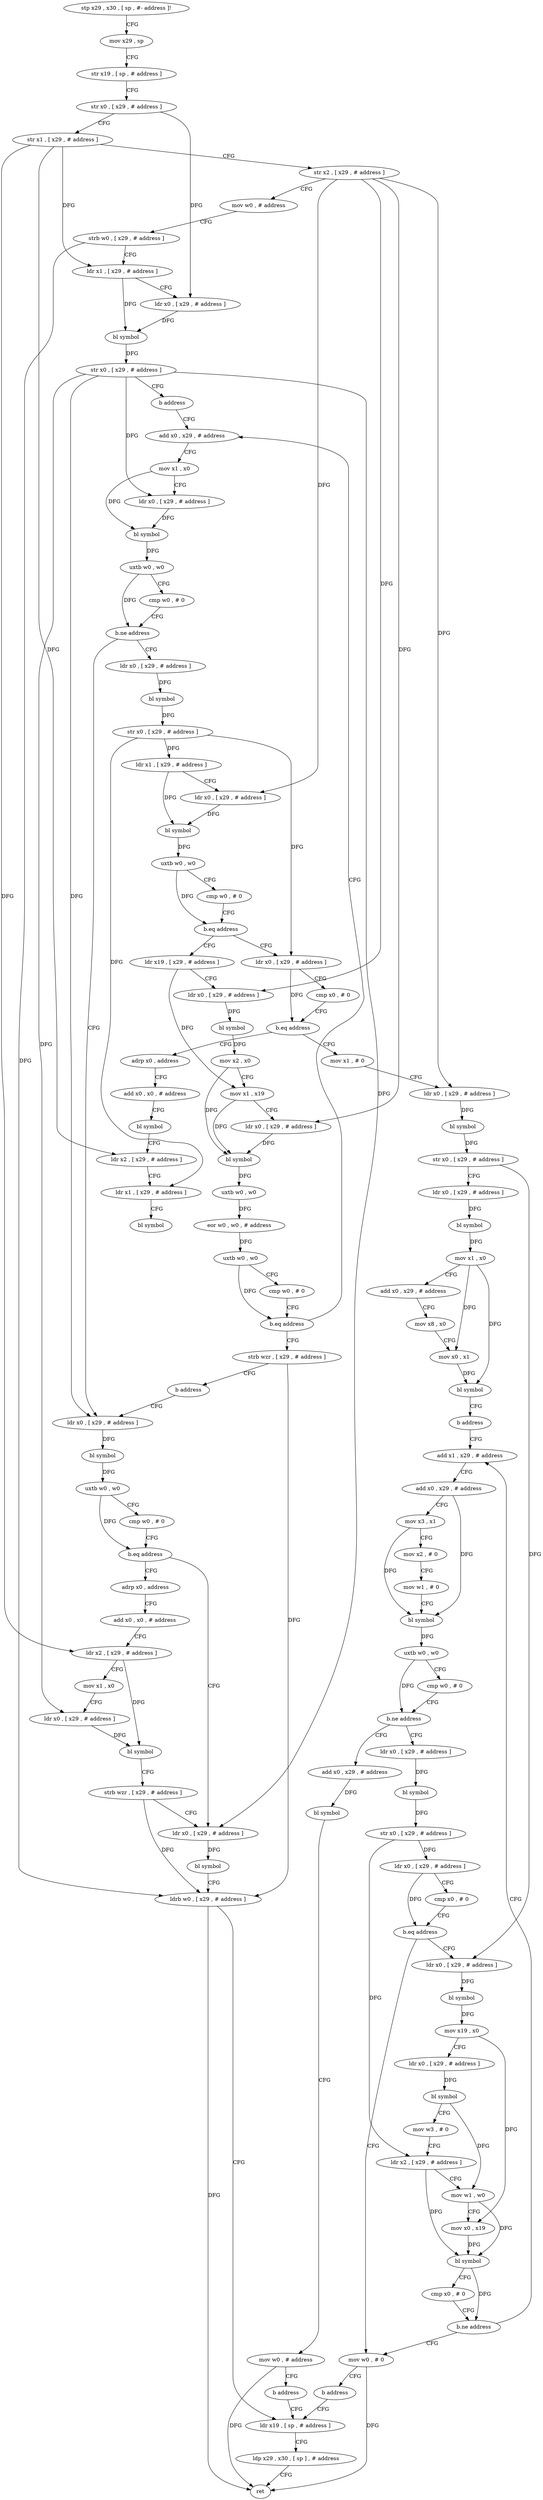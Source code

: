 digraph "func" {
"4216436" [label = "stp x29 , x30 , [ sp , #- address ]!" ]
"4216440" [label = "mov x29 , sp" ]
"4216444" [label = "str x19 , [ sp , # address ]" ]
"4216448" [label = "str x0 , [ x29 , # address ]" ]
"4216452" [label = "str x1 , [ x29 , # address ]" ]
"4216456" [label = "str x2 , [ x29 , # address ]" ]
"4216460" [label = "mov w0 , # address" ]
"4216464" [label = "strb w0 , [ x29 , # address ]" ]
"4216468" [label = "ldr x1 , [ x29 , # address ]" ]
"4216472" [label = "ldr x0 , [ x29 , # address ]" ]
"4216476" [label = "bl symbol" ]
"4216480" [label = "str x0 , [ x29 , # address ]" ]
"4216484" [label = "b address" ]
"4216800" [label = "add x0 , x29 , # address" ]
"4216804" [label = "mov x1 , x0" ]
"4216808" [label = "ldr x0 , [ x29 , # address ]" ]
"4216812" [label = "bl symbol" ]
"4216816" [label = "uxtb w0 , w0" ]
"4216820" [label = "cmp w0 , # 0" ]
"4216824" [label = "b.ne address" ]
"4216488" [label = "ldr x0 , [ x29 , # address ]" ]
"4216828" [label = "ldr x0 , [ x29 , # address ]" ]
"4216492" [label = "bl symbol" ]
"4216496" [label = "str x0 , [ x29 , # address ]" ]
"4216500" [label = "ldr x1 , [ x29 , # address ]" ]
"4216504" [label = "ldr x0 , [ x29 , # address ]" ]
"4216508" [label = "bl symbol" ]
"4216512" [label = "uxtb w0 , w0" ]
"4216516" [label = "cmp w0 , # 0" ]
"4216520" [label = "b.eq address" ]
"4216744" [label = "ldr x19 , [ x29 , # address ]" ]
"4216524" [label = "ldr x0 , [ x29 , # address ]" ]
"4216832" [label = "bl symbol" ]
"4216836" [label = "uxtb w0 , w0" ]
"4216840" [label = "cmp w0 , # 0" ]
"4216844" [label = "b.eq address" ]
"4216876" [label = "ldr x0 , [ x29 , # address ]" ]
"4216848" [label = "adrp x0 , address" ]
"4216748" [label = "ldr x0 , [ x29 , # address ]" ]
"4216752" [label = "bl symbol" ]
"4216756" [label = "mov x2 , x0" ]
"4216760" [label = "mov x1 , x19" ]
"4216764" [label = "ldr x0 , [ x29 , # address ]" ]
"4216768" [label = "bl symbol" ]
"4216772" [label = "uxtb w0 , w0" ]
"4216776" [label = "eor w0 , w0 , # address" ]
"4216780" [label = "uxtb w0 , w0" ]
"4216784" [label = "cmp w0 , # 0" ]
"4216788" [label = "b.eq address" ]
"4216792" [label = "strb wzr , [ x29 , # address ]" ]
"4216528" [label = "cmp x0 , # 0" ]
"4216532" [label = "b.eq address" ]
"4216564" [label = "mov x1 , # 0" ]
"4216536" [label = "adrp x0 , address" ]
"4216880" [label = "bl symbol" ]
"4216884" [label = "ldrb w0 , [ x29 , # address ]" ]
"4216888" [label = "ldr x19 , [ sp , # address ]" ]
"4216852" [label = "add x0 , x0 , # address" ]
"4216856" [label = "ldr x2 , [ x29 , # address ]" ]
"4216860" [label = "mov x1 , x0" ]
"4216864" [label = "ldr x0 , [ x29 , # address ]" ]
"4216868" [label = "bl symbol" ]
"4216872" [label = "strb wzr , [ x29 , # address ]" ]
"4216796" [label = "b address" ]
"4216568" [label = "ldr x0 , [ x29 , # address ]" ]
"4216572" [label = "bl symbol" ]
"4216576" [label = "str x0 , [ x29 , # address ]" ]
"4216580" [label = "ldr x0 , [ x29 , # address ]" ]
"4216584" [label = "bl symbol" ]
"4216588" [label = "mov x1 , x0" ]
"4216592" [label = "add x0 , x29 , # address" ]
"4216596" [label = "mov x8 , x0" ]
"4216600" [label = "mov x0 , x1" ]
"4216604" [label = "bl symbol" ]
"4216608" [label = "b address" ]
"4216692" [label = "add x1 , x29 , # address" ]
"4216540" [label = "add x0 , x0 , # address" ]
"4216544" [label = "bl symbol" ]
"4216548" [label = "ldr x2 , [ x29 , # address ]" ]
"4216552" [label = "ldr x1 , [ x29 , # address ]" ]
"4216556" [label = "bl symbol" ]
"4216696" [label = "add x0 , x29 , # address" ]
"4216700" [label = "mov x3 , x1" ]
"4216704" [label = "mov x2 , # 0" ]
"4216708" [label = "mov w1 , # 0" ]
"4216712" [label = "bl symbol" ]
"4216716" [label = "uxtb w0 , w0" ]
"4216720" [label = "cmp w0 , # 0" ]
"4216724" [label = "b.ne address" ]
"4216612" [label = "ldr x0 , [ x29 , # address ]" ]
"4216728" [label = "add x0 , x29 , # address" ]
"4216616" [label = "bl symbol" ]
"4216620" [label = "str x0 , [ x29 , # address ]" ]
"4216624" [label = "ldr x0 , [ x29 , # address ]" ]
"4216628" [label = "cmp x0 , # 0" ]
"4216632" [label = "b.eq address" ]
"4216684" [label = "mov w0 , # 0" ]
"4216636" [label = "ldr x0 , [ x29 , # address ]" ]
"4216732" [label = "bl symbol" ]
"4216736" [label = "mov w0 , # address" ]
"4216740" [label = "b address" ]
"4216688" [label = "b address" ]
"4216640" [label = "bl symbol" ]
"4216644" [label = "mov x19 , x0" ]
"4216648" [label = "ldr x0 , [ x29 , # address ]" ]
"4216652" [label = "bl symbol" ]
"4216656" [label = "mov w3 , # 0" ]
"4216660" [label = "ldr x2 , [ x29 , # address ]" ]
"4216664" [label = "mov w1 , w0" ]
"4216668" [label = "mov x0 , x19" ]
"4216672" [label = "bl symbol" ]
"4216676" [label = "cmp x0 , # 0" ]
"4216680" [label = "b.ne address" ]
"4216892" [label = "ldp x29 , x30 , [ sp ] , # address" ]
"4216896" [label = "ret" ]
"4216436" -> "4216440" [ label = "CFG" ]
"4216440" -> "4216444" [ label = "CFG" ]
"4216444" -> "4216448" [ label = "CFG" ]
"4216448" -> "4216452" [ label = "CFG" ]
"4216448" -> "4216472" [ label = "DFG" ]
"4216452" -> "4216456" [ label = "CFG" ]
"4216452" -> "4216468" [ label = "DFG" ]
"4216452" -> "4216856" [ label = "DFG" ]
"4216452" -> "4216548" [ label = "DFG" ]
"4216456" -> "4216460" [ label = "CFG" ]
"4216456" -> "4216504" [ label = "DFG" ]
"4216456" -> "4216748" [ label = "DFG" ]
"4216456" -> "4216764" [ label = "DFG" ]
"4216456" -> "4216568" [ label = "DFG" ]
"4216460" -> "4216464" [ label = "CFG" ]
"4216464" -> "4216468" [ label = "CFG" ]
"4216464" -> "4216884" [ label = "DFG" ]
"4216468" -> "4216472" [ label = "CFG" ]
"4216468" -> "4216476" [ label = "DFG" ]
"4216472" -> "4216476" [ label = "DFG" ]
"4216476" -> "4216480" [ label = "DFG" ]
"4216480" -> "4216484" [ label = "CFG" ]
"4216480" -> "4216808" [ label = "DFG" ]
"4216480" -> "4216828" [ label = "DFG" ]
"4216480" -> "4216876" [ label = "DFG" ]
"4216480" -> "4216864" [ label = "DFG" ]
"4216484" -> "4216800" [ label = "CFG" ]
"4216800" -> "4216804" [ label = "CFG" ]
"4216804" -> "4216808" [ label = "CFG" ]
"4216804" -> "4216812" [ label = "DFG" ]
"4216808" -> "4216812" [ label = "DFG" ]
"4216812" -> "4216816" [ label = "DFG" ]
"4216816" -> "4216820" [ label = "CFG" ]
"4216816" -> "4216824" [ label = "DFG" ]
"4216820" -> "4216824" [ label = "CFG" ]
"4216824" -> "4216488" [ label = "CFG" ]
"4216824" -> "4216828" [ label = "CFG" ]
"4216488" -> "4216492" [ label = "DFG" ]
"4216828" -> "4216832" [ label = "DFG" ]
"4216492" -> "4216496" [ label = "DFG" ]
"4216496" -> "4216500" [ label = "DFG" ]
"4216496" -> "4216524" [ label = "DFG" ]
"4216496" -> "4216552" [ label = "DFG" ]
"4216500" -> "4216504" [ label = "CFG" ]
"4216500" -> "4216508" [ label = "DFG" ]
"4216504" -> "4216508" [ label = "DFG" ]
"4216508" -> "4216512" [ label = "DFG" ]
"4216512" -> "4216516" [ label = "CFG" ]
"4216512" -> "4216520" [ label = "DFG" ]
"4216516" -> "4216520" [ label = "CFG" ]
"4216520" -> "4216744" [ label = "CFG" ]
"4216520" -> "4216524" [ label = "CFG" ]
"4216744" -> "4216748" [ label = "CFG" ]
"4216744" -> "4216760" [ label = "DFG" ]
"4216524" -> "4216528" [ label = "CFG" ]
"4216524" -> "4216532" [ label = "DFG" ]
"4216832" -> "4216836" [ label = "DFG" ]
"4216836" -> "4216840" [ label = "CFG" ]
"4216836" -> "4216844" [ label = "DFG" ]
"4216840" -> "4216844" [ label = "CFG" ]
"4216844" -> "4216876" [ label = "CFG" ]
"4216844" -> "4216848" [ label = "CFG" ]
"4216876" -> "4216880" [ label = "DFG" ]
"4216848" -> "4216852" [ label = "CFG" ]
"4216748" -> "4216752" [ label = "DFG" ]
"4216752" -> "4216756" [ label = "DFG" ]
"4216756" -> "4216760" [ label = "CFG" ]
"4216756" -> "4216768" [ label = "DFG" ]
"4216760" -> "4216764" [ label = "CFG" ]
"4216760" -> "4216768" [ label = "DFG" ]
"4216764" -> "4216768" [ label = "DFG" ]
"4216768" -> "4216772" [ label = "DFG" ]
"4216772" -> "4216776" [ label = "DFG" ]
"4216776" -> "4216780" [ label = "DFG" ]
"4216780" -> "4216784" [ label = "CFG" ]
"4216780" -> "4216788" [ label = "DFG" ]
"4216784" -> "4216788" [ label = "CFG" ]
"4216788" -> "4216800" [ label = "CFG" ]
"4216788" -> "4216792" [ label = "CFG" ]
"4216792" -> "4216796" [ label = "CFG" ]
"4216792" -> "4216884" [ label = "DFG" ]
"4216528" -> "4216532" [ label = "CFG" ]
"4216532" -> "4216564" [ label = "CFG" ]
"4216532" -> "4216536" [ label = "CFG" ]
"4216564" -> "4216568" [ label = "CFG" ]
"4216536" -> "4216540" [ label = "CFG" ]
"4216880" -> "4216884" [ label = "CFG" ]
"4216884" -> "4216888" [ label = "CFG" ]
"4216884" -> "4216896" [ label = "DFG" ]
"4216888" -> "4216892" [ label = "CFG" ]
"4216852" -> "4216856" [ label = "CFG" ]
"4216856" -> "4216860" [ label = "CFG" ]
"4216856" -> "4216868" [ label = "DFG" ]
"4216860" -> "4216864" [ label = "CFG" ]
"4216864" -> "4216868" [ label = "DFG" ]
"4216868" -> "4216872" [ label = "CFG" ]
"4216872" -> "4216876" [ label = "CFG" ]
"4216872" -> "4216884" [ label = "DFG" ]
"4216796" -> "4216828" [ label = "CFG" ]
"4216568" -> "4216572" [ label = "DFG" ]
"4216572" -> "4216576" [ label = "DFG" ]
"4216576" -> "4216580" [ label = "CFG" ]
"4216576" -> "4216636" [ label = "DFG" ]
"4216580" -> "4216584" [ label = "DFG" ]
"4216584" -> "4216588" [ label = "DFG" ]
"4216588" -> "4216592" [ label = "CFG" ]
"4216588" -> "4216600" [ label = "DFG" ]
"4216588" -> "4216604" [ label = "DFG" ]
"4216592" -> "4216596" [ label = "CFG" ]
"4216596" -> "4216600" [ label = "CFG" ]
"4216600" -> "4216604" [ label = "DFG" ]
"4216604" -> "4216608" [ label = "CFG" ]
"4216608" -> "4216692" [ label = "CFG" ]
"4216692" -> "4216696" [ label = "CFG" ]
"4216540" -> "4216544" [ label = "CFG" ]
"4216544" -> "4216548" [ label = "CFG" ]
"4216548" -> "4216552" [ label = "CFG" ]
"4216552" -> "4216556" [ label = "CFG" ]
"4216696" -> "4216700" [ label = "CFG" ]
"4216696" -> "4216712" [ label = "DFG" ]
"4216700" -> "4216704" [ label = "CFG" ]
"4216700" -> "4216712" [ label = "DFG" ]
"4216704" -> "4216708" [ label = "CFG" ]
"4216708" -> "4216712" [ label = "CFG" ]
"4216712" -> "4216716" [ label = "DFG" ]
"4216716" -> "4216720" [ label = "CFG" ]
"4216716" -> "4216724" [ label = "DFG" ]
"4216720" -> "4216724" [ label = "CFG" ]
"4216724" -> "4216612" [ label = "CFG" ]
"4216724" -> "4216728" [ label = "CFG" ]
"4216612" -> "4216616" [ label = "DFG" ]
"4216728" -> "4216732" [ label = "DFG" ]
"4216616" -> "4216620" [ label = "DFG" ]
"4216620" -> "4216624" [ label = "DFG" ]
"4216620" -> "4216660" [ label = "DFG" ]
"4216624" -> "4216628" [ label = "CFG" ]
"4216624" -> "4216632" [ label = "DFG" ]
"4216628" -> "4216632" [ label = "CFG" ]
"4216632" -> "4216684" [ label = "CFG" ]
"4216632" -> "4216636" [ label = "CFG" ]
"4216684" -> "4216688" [ label = "CFG" ]
"4216684" -> "4216896" [ label = "DFG" ]
"4216636" -> "4216640" [ label = "DFG" ]
"4216732" -> "4216736" [ label = "CFG" ]
"4216736" -> "4216740" [ label = "CFG" ]
"4216736" -> "4216896" [ label = "DFG" ]
"4216740" -> "4216888" [ label = "CFG" ]
"4216688" -> "4216888" [ label = "CFG" ]
"4216640" -> "4216644" [ label = "DFG" ]
"4216644" -> "4216648" [ label = "CFG" ]
"4216644" -> "4216668" [ label = "DFG" ]
"4216648" -> "4216652" [ label = "DFG" ]
"4216652" -> "4216656" [ label = "CFG" ]
"4216652" -> "4216664" [ label = "DFG" ]
"4216656" -> "4216660" [ label = "CFG" ]
"4216660" -> "4216664" [ label = "CFG" ]
"4216660" -> "4216672" [ label = "DFG" ]
"4216664" -> "4216668" [ label = "CFG" ]
"4216664" -> "4216672" [ label = "DFG" ]
"4216668" -> "4216672" [ label = "DFG" ]
"4216672" -> "4216676" [ label = "CFG" ]
"4216672" -> "4216680" [ label = "DFG" ]
"4216676" -> "4216680" [ label = "CFG" ]
"4216680" -> "4216692" [ label = "CFG" ]
"4216680" -> "4216684" [ label = "CFG" ]
"4216892" -> "4216896" [ label = "CFG" ]
}
